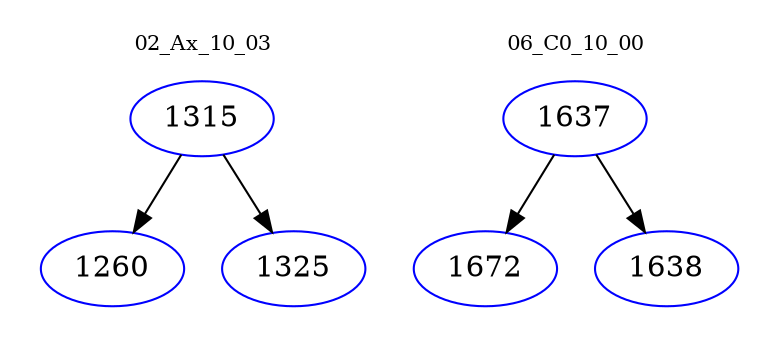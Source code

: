 digraph{
subgraph cluster_0 {
color = white
label = "02_Ax_10_03";
fontsize=10;
T0_1315 [label="1315", color="blue"]
T0_1315 -> T0_1260 [color="black"]
T0_1260 [label="1260", color="blue"]
T0_1315 -> T0_1325 [color="black"]
T0_1325 [label="1325", color="blue"]
}
subgraph cluster_1 {
color = white
label = "06_C0_10_00";
fontsize=10;
T1_1637 [label="1637", color="blue"]
T1_1637 -> T1_1672 [color="black"]
T1_1672 [label="1672", color="blue"]
T1_1637 -> T1_1638 [color="black"]
T1_1638 [label="1638", color="blue"]
}
}
